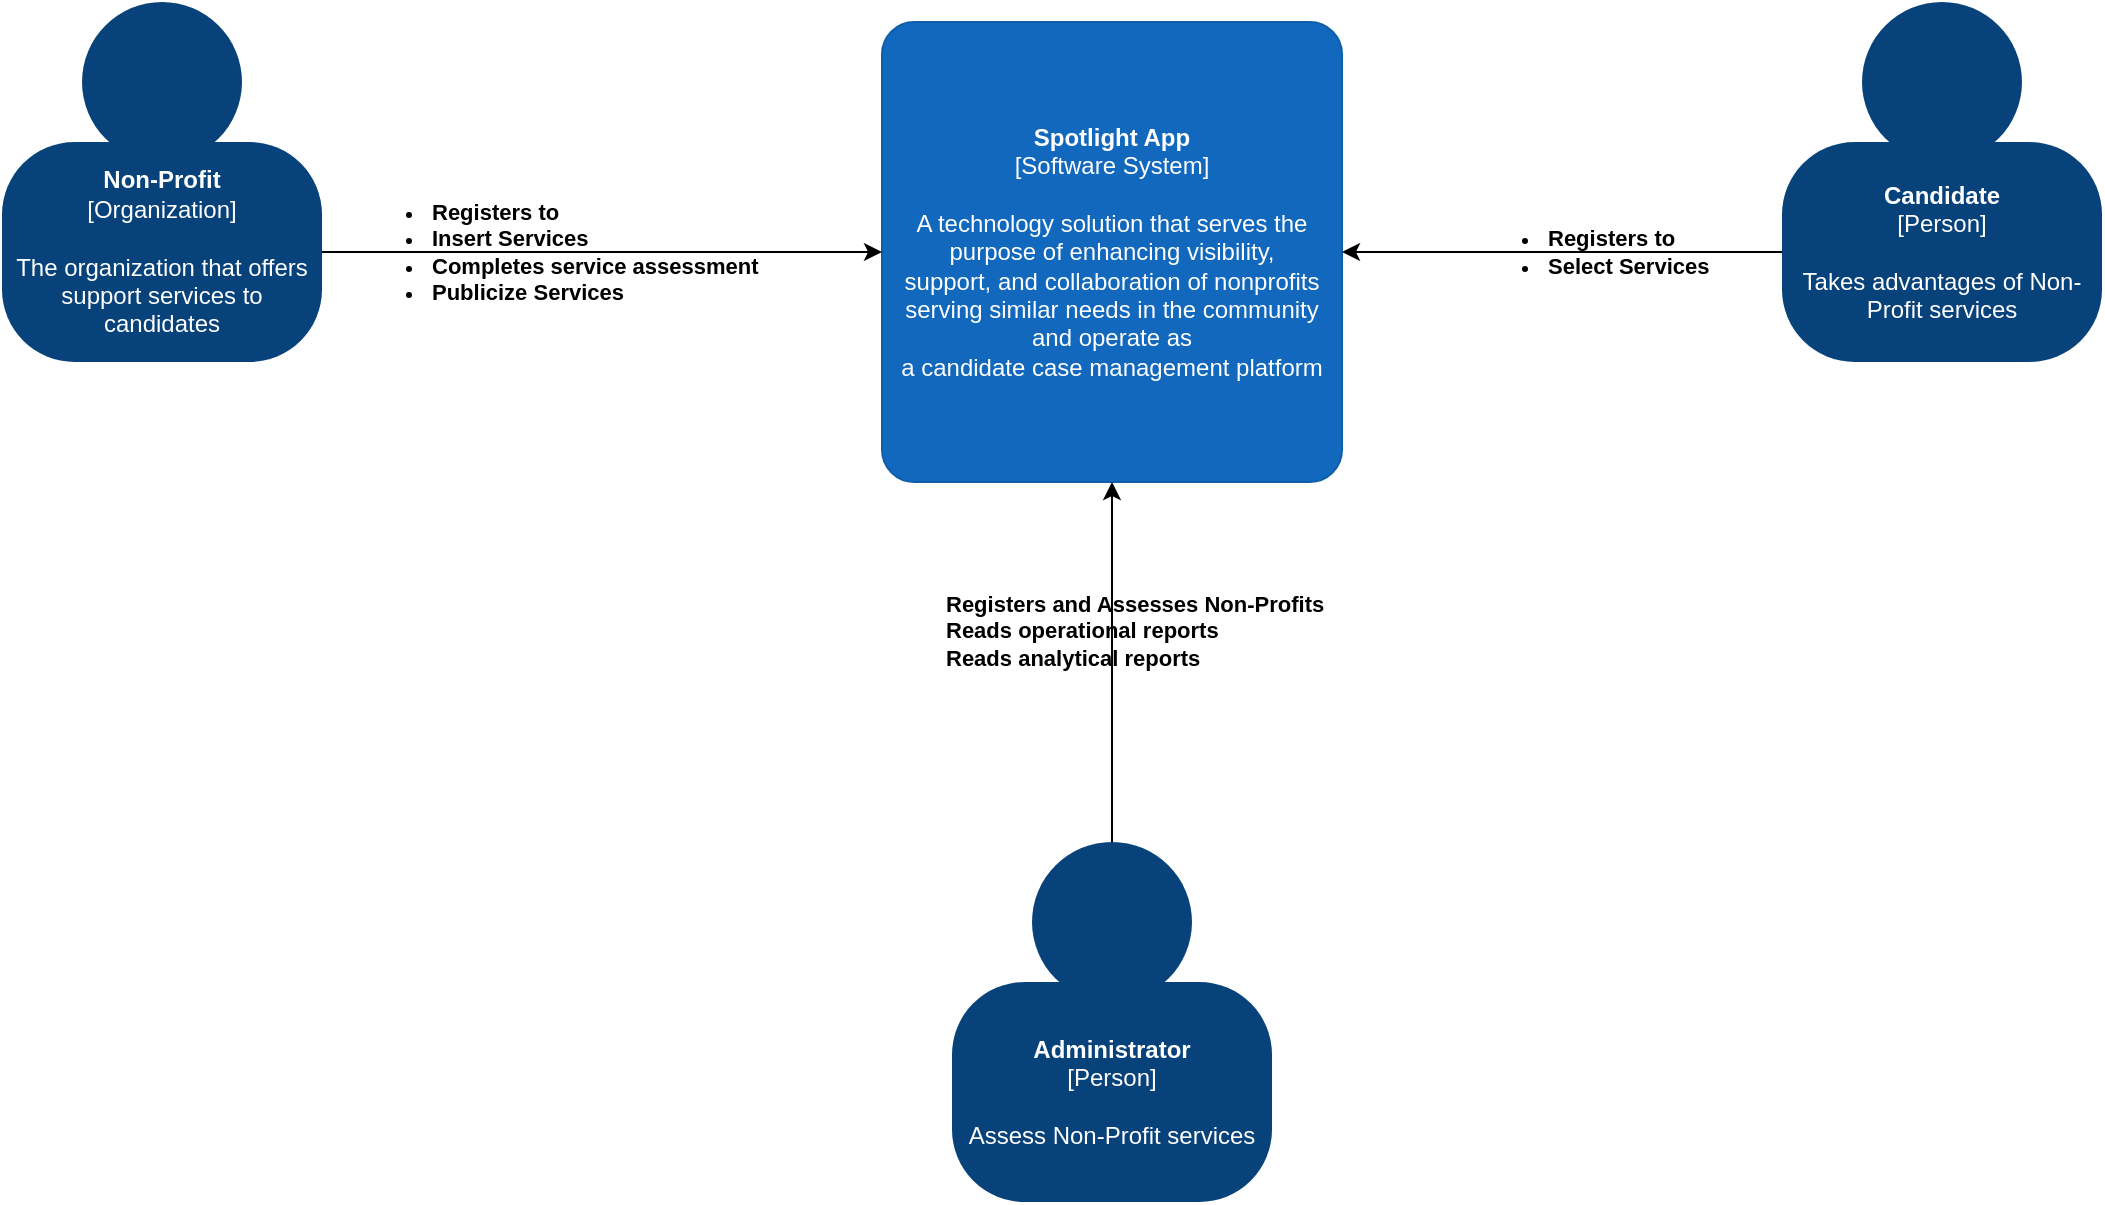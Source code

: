 <mxfile version="16.0.2" type="device"><diagram id="Ld8KwZxTX4ORptZv5QiB" name="Page-1"><mxGraphModel dx="1888" dy="649" grid="1" gridSize="10" guides="1" tooltips="1" connect="1" arrows="1" fold="1" page="1" pageScale="1" pageWidth="850" pageHeight="1100" math="0" shadow="0"><root><mxCell id="0"/><mxCell id="1" parent="0"/><mxCell id="-O27uHnSzxEbjtYaLbHE-1" value="" style="group;rounded=0;labelBackgroundColor=none;fillColor=none;fontColor=#ffffff;align=center;html=1;" vertex="1" connectable="0" parent="1"><mxGeometry x="-100" y="140" width="160" height="180" as="geometry"/><C4Person as="c4"/></mxCell><object label="&lt;b&gt;Non-Profit&lt;/b&gt;&lt;div&gt;[Organization]&lt;/div&gt;&lt;div&gt;&lt;br&gt;&lt;/div&gt;&lt;div&gt;The organization that offers support services to candidates&lt;/div&gt;" placeholders="1" c4Name="name" c4Type="body" c4Description="Description" id="-O27uHnSzxEbjtYaLbHE-2"><mxCell style="rounded=1;whiteSpace=wrap;html=1;labelBackgroundColor=none;fillColor=#08427b;fontColor=#ffffff;align=center;arcSize=33;strokeColor=3c7fc0;" vertex="1" parent="-O27uHnSzxEbjtYaLbHE-1"><mxGeometry y="70" width="160" height="110" as="geometry"/><C4Person as="c4"/></mxCell></object><mxCell id="-O27uHnSzxEbjtYaLbHE-3" value="" style="ellipse;whiteSpace=wrap;html=1;aspect=fixed;rounded=0;labelBackgroundColor=none;fillColor=#08427b;fontSize=12;fontColor=#ffffff;align=center;strokeColor=3c7fc0;" vertex="1" parent="-O27uHnSzxEbjtYaLbHE-1"><mxGeometry x="40" width="80" height="80" as="geometry"/><C4Person as="c4"/></mxCell><mxCell id="-O27uHnSzxEbjtYaLbHE-4" value="" style="group;rounded=0;labelBackgroundColor=none;fillColor=none;fontColor=#ffffff;align=center;html=1;" vertex="1" connectable="0" parent="1"><mxGeometry x="790" y="140" width="160" height="180" as="geometry"/><C4Person as="c4"/></mxCell><object label="&lt;b&gt;Candidate&lt;/b&gt;&lt;div&gt;[Person]&lt;/div&gt;&lt;div&gt;&lt;br&gt;&lt;/div&gt;&lt;div&gt;Takes advantages of Non-Profit services&lt;/div&gt;" placeholders="1" c4Name="name" c4Type="body" c4Description="Description" id="-O27uHnSzxEbjtYaLbHE-5"><mxCell style="rounded=1;whiteSpace=wrap;html=1;labelBackgroundColor=none;fillColor=#08427b;fontColor=#ffffff;align=center;arcSize=33;strokeColor=3c7fc0;" vertex="1" parent="-O27uHnSzxEbjtYaLbHE-4"><mxGeometry y="70" width="160" height="110" as="geometry"/><C4Person as="c4"/></mxCell></object><mxCell id="-O27uHnSzxEbjtYaLbHE-6" value="" style="ellipse;whiteSpace=wrap;html=1;aspect=fixed;rounded=0;labelBackgroundColor=none;fillColor=#08427b;fontSize=12;fontColor=#ffffff;align=center;strokeColor=3c7fc0;" vertex="1" parent="-O27uHnSzxEbjtYaLbHE-4"><mxGeometry x="40" width="80" height="80" as="geometry"/><C4Person as="c4"/></mxCell><mxCell id="-O27uHnSzxEbjtYaLbHE-7" value="" style="group;rounded=0;labelBackgroundColor=none;fillColor=none;fontColor=#ffffff;align=center;html=1;" vertex="1" connectable="0" parent="1"><mxGeometry x="375" y="560" width="160" height="180" as="geometry"/><C4Person as="c4"/></mxCell><object label="&lt;b&gt;Administrator&lt;/b&gt;&lt;div&gt;[Person]&lt;/div&gt;&lt;div&gt;&lt;br&gt;&lt;/div&gt;&lt;div&gt;Assess Non-Profit services&lt;/div&gt;" placeholders="1" c4Name="name" c4Type="body" c4Description="Description" id="-O27uHnSzxEbjtYaLbHE-8"><mxCell style="rounded=1;whiteSpace=wrap;html=1;labelBackgroundColor=none;fillColor=#08427b;fontColor=#ffffff;align=center;arcSize=33;strokeColor=3c7fc0;" vertex="1" parent="-O27uHnSzxEbjtYaLbHE-7"><mxGeometry y="70" width="160" height="110" as="geometry"/><C4Person as="c4"/></mxCell></object><mxCell id="-O27uHnSzxEbjtYaLbHE-9" value="" style="ellipse;whiteSpace=wrap;html=1;aspect=fixed;rounded=0;labelBackgroundColor=none;fillColor=#08427b;fontSize=12;fontColor=#ffffff;align=center;strokeColor=3c7fc0;" vertex="1" parent="-O27uHnSzxEbjtYaLbHE-7"><mxGeometry x="40" width="80" height="80" as="geometry"/><C4Person as="c4"/></mxCell><object label="&lt;b&gt;Spotlight App&lt;/b&gt;&lt;div&gt;[Software System]&lt;/div&gt;&lt;div&gt;&lt;br&gt;&lt;/div&gt;&lt;div&gt;&lt;div&gt;A technology solution that serves the purpose of enhancing visibility,&lt;/div&gt;&lt;div&gt;support, and collaboration of nonprofits serving similar needs in the community and operate as&lt;/div&gt;&lt;div&gt;a candidate case management platform&lt;/div&gt;&lt;/div&gt;" placeholders="1" c4Name="name" c4Type="SoftwareSystem" c4Description="Description" id="-O27uHnSzxEbjtYaLbHE-10"><mxCell style="rounded=1;whiteSpace=wrap;html=1;labelBackgroundColor=none;fillColor=#1168bd;fontColor=#ffffff;align=center;arcSize=7;strokeColor=#0f5eaa;" vertex="1" parent="1"><mxGeometry x="340" y="150" width="230" height="230" as="geometry"/><C4SoftwareSystem as="c4"/></mxCell></object><mxCell id="-O27uHnSzxEbjtYaLbHE-11" style="edgeStyle=orthogonalEdgeStyle;rounded=0;orthogonalLoop=1;jettySize=auto;html=1;" edge="1" parent="1" source="-O27uHnSzxEbjtYaLbHE-2" target="-O27uHnSzxEbjtYaLbHE-10"><mxGeometry relative="1" as="geometry"/></mxCell><mxCell id="-O27uHnSzxEbjtYaLbHE-12" value="&lt;ul&gt;&lt;li&gt;Registers to&lt;/li&gt;&lt;li&gt;Insert Services&lt;/li&gt;&lt;li&gt;Completes service assessment&lt;/li&gt;&lt;li&gt;Publicize Services&lt;/li&gt;&lt;/ul&gt;" style="edgeLabel;html=1;align=left;verticalAlign=middle;resizable=0;points=[];labelBackgroundColor=none;fontStyle=1" vertex="1" connectable="0" parent="-O27uHnSzxEbjtYaLbHE-11"><mxGeometry x="-0.223" relative="1" as="geometry"><mxPoint x="-96" as="offset"/></mxGeometry></mxCell><mxCell id="-O27uHnSzxEbjtYaLbHE-13" style="edgeStyle=orthogonalEdgeStyle;rounded=0;orthogonalLoop=1;jettySize=auto;html=1;" edge="1" parent="1" source="-O27uHnSzxEbjtYaLbHE-5" target="-O27uHnSzxEbjtYaLbHE-10"><mxGeometry relative="1" as="geometry"/></mxCell><mxCell id="-O27uHnSzxEbjtYaLbHE-14" value="&lt;ul&gt;&lt;li&gt;Registers to&lt;/li&gt;&lt;li&gt;Select Services&lt;/li&gt;&lt;/ul&gt;" style="edgeLabel;html=1;align=left;verticalAlign=middle;resizable=0;points=[];labelBackgroundColor=none;fontStyle=1" vertex="1" connectable="0" parent="-O27uHnSzxEbjtYaLbHE-13"><mxGeometry x="0.152" y="-2" relative="1" as="geometry"><mxPoint x="-33" y="2" as="offset"/></mxGeometry></mxCell><mxCell id="-O27uHnSzxEbjtYaLbHE-18" style="edgeStyle=orthogonalEdgeStyle;rounded=0;orthogonalLoop=1;jettySize=auto;html=1;entryX=0.5;entryY=1;entryDx=0;entryDy=0;fontColor=#000000;" edge="1" parent="1" source="-O27uHnSzxEbjtYaLbHE-9" target="-O27uHnSzxEbjtYaLbHE-10"><mxGeometry relative="1" as="geometry"/></mxCell><mxCell id="-O27uHnSzxEbjtYaLbHE-19" value="&lt;b&gt;&lt;span style=&quot;&quot;&gt;Registers and Assesses Non-Profits&lt;br&gt;&lt;/span&gt;Reads&amp;nbsp;operational reports&lt;br&gt;Reads&amp;nbsp;analytical reports&lt;/b&gt;&lt;br&gt;&lt;font color=&quot;#ffffff&quot;&gt;&lt;br&gt;&lt;/font&gt;" style="edgeLabel;html=1;align=left;verticalAlign=middle;resizable=0;points=[];fontColor=#000000;labelBackgroundColor=none;" vertex="1" connectable="0" parent="-O27uHnSzxEbjtYaLbHE-18"><mxGeometry x="0.218" y="-2" relative="1" as="geometry"><mxPoint x="-87" y="10" as="offset"/></mxGeometry></mxCell></root></mxGraphModel></diagram></mxfile>